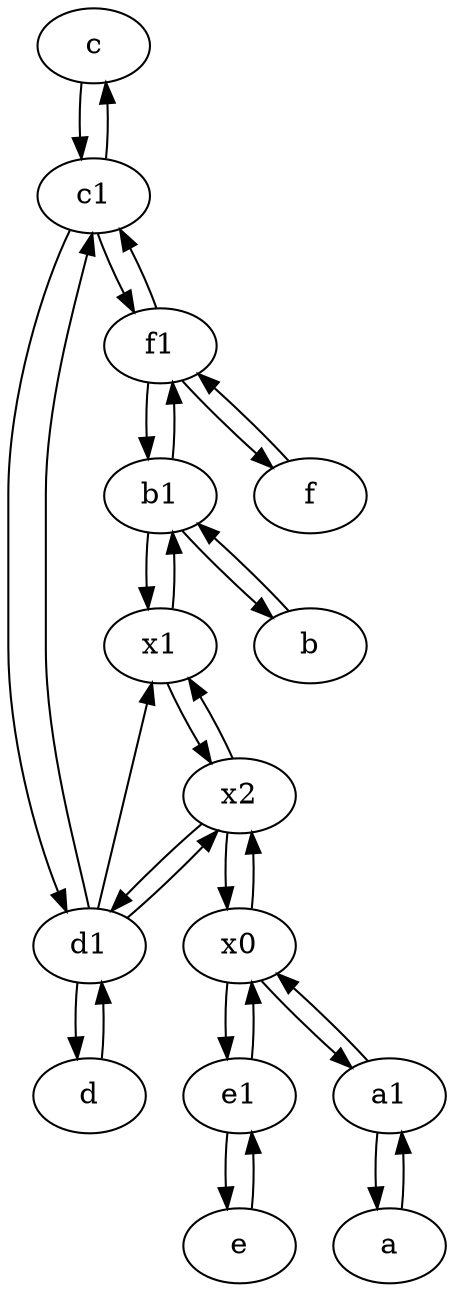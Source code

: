 digraph  {
	c [pos="20,10!"];
	d1 [pos="25,30!"];
	c1 [pos="30,15!"];
	e1 [pos="25,45!"];
	x1;
	f1;
	b [pos="50,20!"];
	d [pos="20,30!"];
	e [pos="30,50!"];
	x0;
	a1 [pos="40,15!"];
	a [pos="40,10!"];
	b1 [pos="45,20!"];
	f [pos="15,45!"];
	x2;
	a1 -> a;
	d1 -> x2;
	b1 -> f1;
	f1 -> b1;
	e1 -> x0;
	x0 -> e1;
	f -> f1;
	a -> a1;
	e1 -> e;
	x1 -> b1;
	e -> e1;
	c1 -> d1;
	c1 -> f1;
	b1 -> b;
	c1 -> c;
	x0 -> a1;
	f1 -> f;
	b -> b1;
	d1 -> c1;
	f1 -> c1;
	d1 -> x1;
	x2 -> d1;
	c -> c1;
	a1 -> x0;
	d1 -> d;
	x2 -> x0;
	x0 -> x2;
	x1 -> x2;
	x2 -> x1;
	d -> d1;
	b1 -> x1;

	}